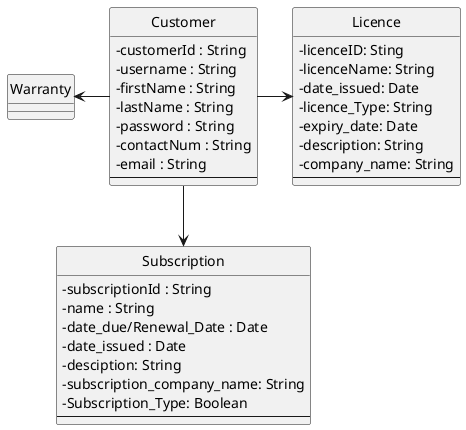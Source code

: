 @startuml

skinparam {
    Style strictuml
    RoundCorner 5
    ' use characters instead of icons for showing visibility
    ClassAttributeIconSize 0
    Database {
	' the default border no longer matches the normal colours (bug?), so fix this
	BorderColor #A80036
    }
    Sequence {
	' make activations yellow too
	LifeLineBackgroundColor #FDFDCD

	' make stereotypes less ugly
	Stereotype {
		Font {
			Size 11
			Style plain
		}
	}
    }
}
 
class "Customer" as customer {
    -customerId : String
    -username : String
    -firstName : String
    -lastName : String
    -password : String
    -contactNum : String
    -email : String
    '-card_details? 
  --
}

class "Subscription" as sub {
    -subscriptionId : String
    -name : String
    -date_due/Renewal_Date : Date
    -date_issued : Date
    -desciption: String
    -subscription_company_name: String
    -Subscription_Type: Boolean
  --
}
 

class "Licence" as licence {
  -licenceID: Sting
  -licenceName: String
  -date_issued: Date
  -licence_Type: String
  -expiry_date: Date
  -description: String
  -company_name: String
 --
 }
customer -down-> sub
customer -right-> licence
customer -left-> Warranty

@enduml

